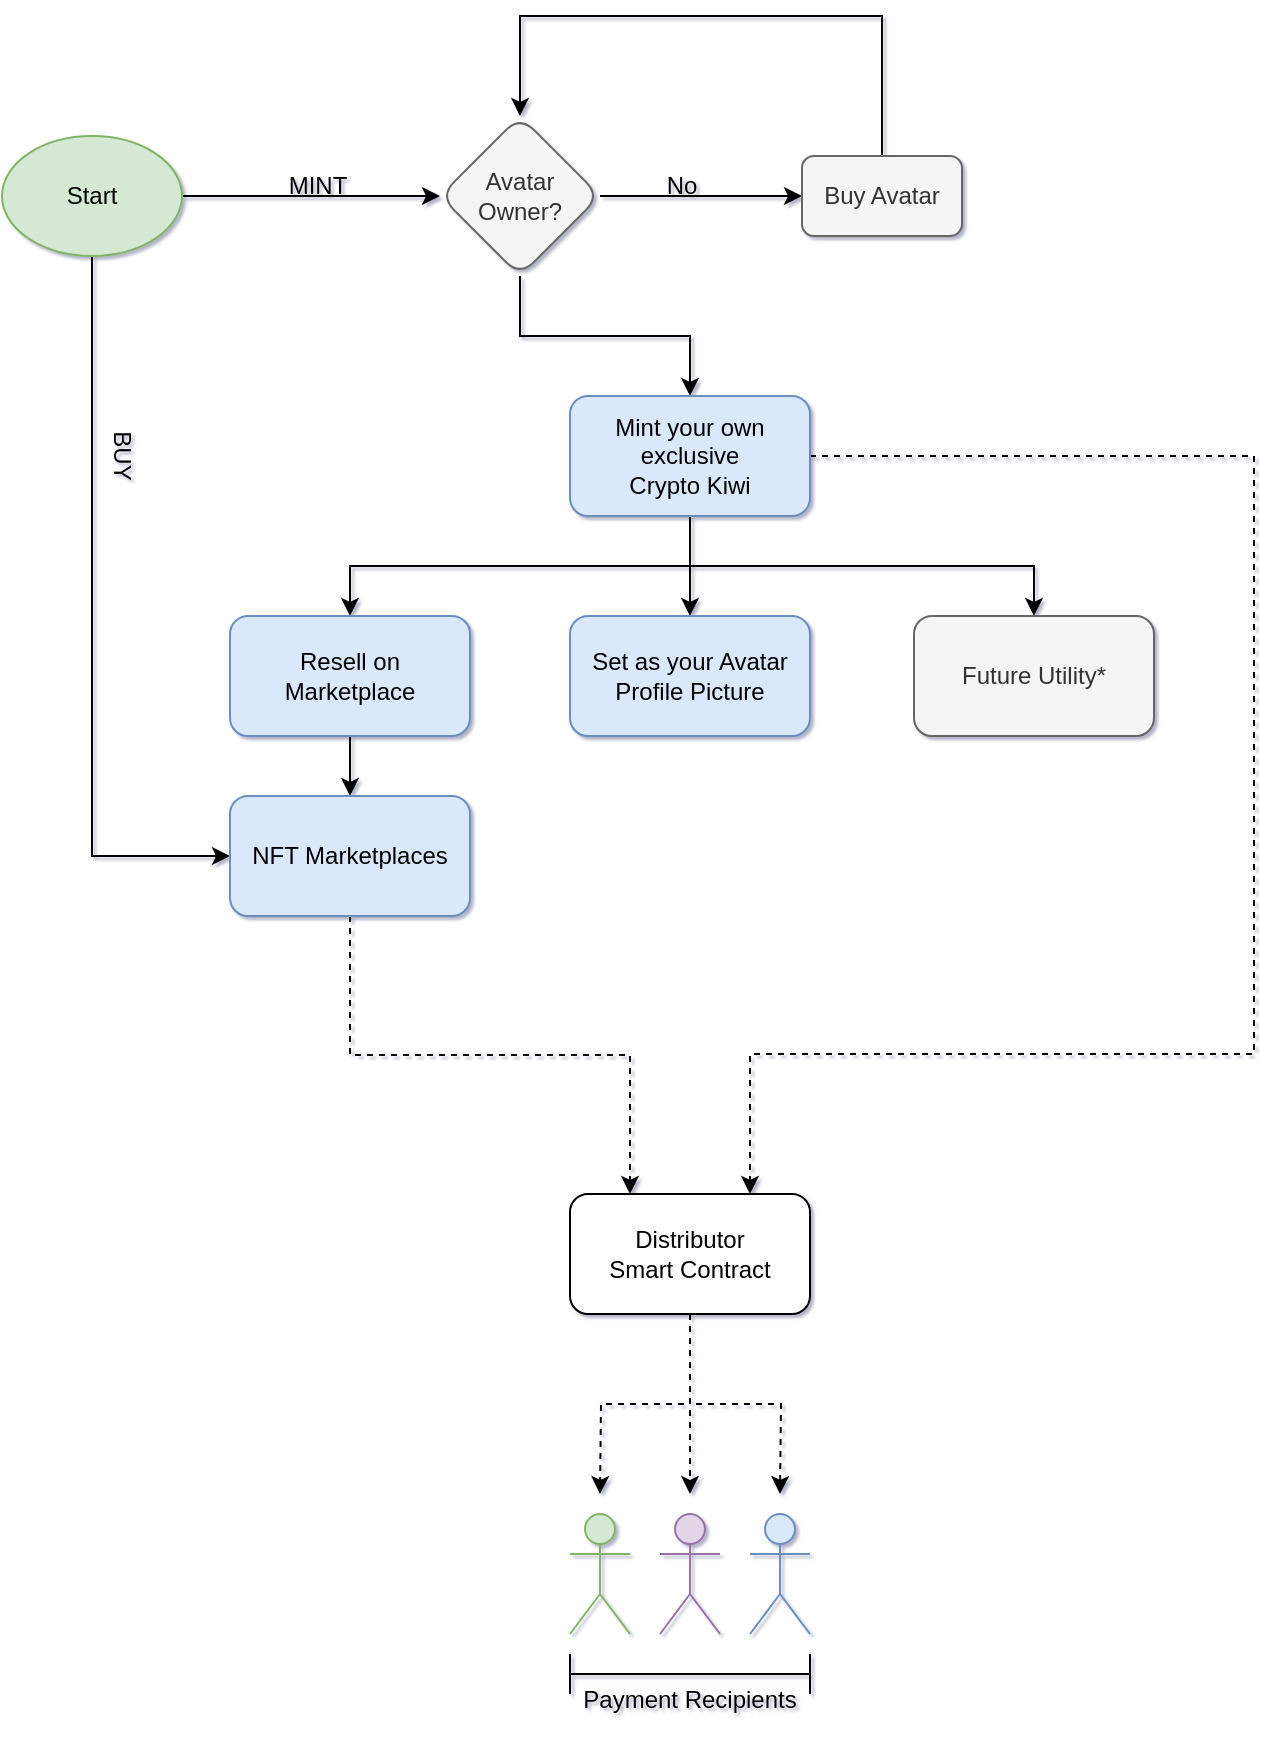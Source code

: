 <mxfile version="16.4.3" type="github">
  <diagram id="_UXg3EZRKqw_mdlAzJet" name="Page-1">
    <mxGraphModel dx="1256" dy="2263" grid="1" gridSize="10" guides="1" tooltips="1" connect="1" arrows="1" fold="1" page="1" pageScale="1" pageWidth="827" pageHeight="1169" background="none" math="0" shadow="1">
      <root>
        <mxCell id="0" />
        <mxCell id="1" parent="0" />
        <mxCell id="QuIaBzUg3UuywY2mTjsj-6" style="edgeStyle=orthogonalEdgeStyle;rounded=0;orthogonalLoop=1;jettySize=auto;html=1;exitX=1;exitY=0.5;exitDx=0;exitDy=0;entryX=0;entryY=0.5;entryDx=0;entryDy=0;" parent="1" source="QuIaBzUg3UuywY2mTjsj-1" target="QuIaBzUg3UuywY2mTjsj-2" edge="1">
          <mxGeometry relative="1" as="geometry" />
        </mxCell>
        <mxCell id="QuIaBzUg3UuywY2mTjsj-10" style="edgeStyle=orthogonalEdgeStyle;rounded=0;orthogonalLoop=1;jettySize=auto;html=1;exitX=0.5;exitY=1;exitDx=0;exitDy=0;entryX=0.5;entryY=0;entryDx=0;entryDy=0;" parent="1" source="QuIaBzUg3UuywY2mTjsj-1" target="QuIaBzUg3UuywY2mTjsj-9" edge="1">
          <mxGeometry relative="1" as="geometry" />
        </mxCell>
        <mxCell id="QuIaBzUg3UuywY2mTjsj-1" value="Avatar Owner?" style="rhombus;whiteSpace=wrap;html=1;rounded=1;fillColor=#f5f5f5;fontColor=#333333;strokeColor=#666666;" parent="1" vertex="1">
          <mxGeometry x="320" y="-819" width="80" height="80" as="geometry" />
        </mxCell>
        <mxCell id="QuIaBzUg3UuywY2mTjsj-3" style="edgeStyle=orthogonalEdgeStyle;rounded=0;orthogonalLoop=1;jettySize=auto;html=1;exitX=0.5;exitY=0;exitDx=0;exitDy=0;entryX=0.5;entryY=0;entryDx=0;entryDy=0;" parent="1" source="QuIaBzUg3UuywY2mTjsj-2" target="QuIaBzUg3UuywY2mTjsj-1" edge="1">
          <mxGeometry relative="1" as="geometry">
            <Array as="points">
              <mxPoint x="541" y="-869" />
              <mxPoint x="360" y="-869" />
            </Array>
          </mxGeometry>
        </mxCell>
        <mxCell id="QuIaBzUg3UuywY2mTjsj-2" value="Buy Avatar" style="rounded=1;whiteSpace=wrap;html=1;glass=0;fillColor=#f5f5f5;fontColor=#333333;strokeColor=#666666;" parent="1" vertex="1">
          <mxGeometry x="501" y="-799" width="80" height="40" as="geometry" />
        </mxCell>
        <mxCell id="QuIaBzUg3UuywY2mTjsj-5" style="edgeStyle=orthogonalEdgeStyle;rounded=0;orthogonalLoop=1;jettySize=auto;html=1;exitX=1;exitY=0.5;exitDx=0;exitDy=0;entryX=0;entryY=0.5;entryDx=0;entryDy=0;" parent="1" source="QuIaBzUg3UuywY2mTjsj-4" target="QuIaBzUg3UuywY2mTjsj-1" edge="1">
          <mxGeometry relative="1" as="geometry" />
        </mxCell>
        <mxCell id="QuIaBzUg3UuywY2mTjsj-16" style="edgeStyle=orthogonalEdgeStyle;rounded=0;orthogonalLoop=1;jettySize=auto;html=1;exitX=0.5;exitY=1;exitDx=0;exitDy=0;entryX=0;entryY=0.5;entryDx=0;entryDy=0;" parent="1" source="QuIaBzUg3UuywY2mTjsj-4" target="QuIaBzUg3UuywY2mTjsj-15" edge="1">
          <mxGeometry relative="1" as="geometry" />
        </mxCell>
        <mxCell id="QuIaBzUg3UuywY2mTjsj-4" value="Start" style="ellipse;whiteSpace=wrap;html=1;fillColor=#d5e8d4;strokeColor=#82b366;" parent="1" vertex="1">
          <mxGeometry x="101" y="-809" width="90" height="60" as="geometry" />
        </mxCell>
        <mxCell id="QuIaBzUg3UuywY2mTjsj-8" value="No" style="text;html=1;strokeColor=none;fillColor=none;align=center;verticalAlign=middle;whiteSpace=wrap;rounded=0;labelBackgroundColor=none;" parent="1" vertex="1">
          <mxGeometry x="411" y="-799" width="60" height="30" as="geometry" />
        </mxCell>
        <mxCell id="QuIaBzUg3UuywY2mTjsj-13" style="edgeStyle=orthogonalEdgeStyle;rounded=0;orthogonalLoop=1;jettySize=auto;html=1;exitX=0.5;exitY=1;exitDx=0;exitDy=0;entryX=0.5;entryY=0;entryDx=0;entryDy=0;" parent="1" source="QuIaBzUg3UuywY2mTjsj-9" target="QuIaBzUg3UuywY2mTjsj-11" edge="1">
          <mxGeometry relative="1" as="geometry" />
        </mxCell>
        <mxCell id="QuIaBzUg3UuywY2mTjsj-14" style="edgeStyle=orthogonalEdgeStyle;rounded=0;orthogonalLoop=1;jettySize=auto;html=1;exitX=0.5;exitY=1;exitDx=0;exitDy=0;" parent="1" source="QuIaBzUg3UuywY2mTjsj-9" target="QuIaBzUg3UuywY2mTjsj-12" edge="1">
          <mxGeometry relative="1" as="geometry" />
        </mxCell>
        <mxCell id="P2rms_dfz8YpYbSldkzk-2" style="edgeStyle=orthogonalEdgeStyle;rounded=0;orthogonalLoop=1;jettySize=auto;html=1;exitX=0.5;exitY=1;exitDx=0;exitDy=0;entryX=0.5;entryY=0;entryDx=0;entryDy=0;" parent="1" source="QuIaBzUg3UuywY2mTjsj-9" target="P2rms_dfz8YpYbSldkzk-1" edge="1">
          <mxGeometry relative="1" as="geometry" />
        </mxCell>
        <mxCell id="WOP9kb_ligrmdYlrK7DN-2" style="edgeStyle=orthogonalEdgeStyle;rounded=0;orthogonalLoop=1;jettySize=auto;html=1;exitX=1;exitY=0.5;exitDx=0;exitDy=0;entryX=0.75;entryY=0;entryDx=0;entryDy=0;dashed=1;" edge="1" parent="1" source="QuIaBzUg3UuywY2mTjsj-9" target="WOP9kb_ligrmdYlrK7DN-1">
          <mxGeometry relative="1" as="geometry">
            <Array as="points">
              <mxPoint x="727" y="-649" />
              <mxPoint x="727" y="-350" />
              <mxPoint x="475" y="-350" />
            </Array>
          </mxGeometry>
        </mxCell>
        <mxCell id="QuIaBzUg3UuywY2mTjsj-9" value="Mint your own exclusive&lt;br&gt;Crypto Kiwi" style="rounded=1;whiteSpace=wrap;html=1;verticalAlign=middle;fillColor=#dae8fc;strokeColor=#6c8ebf;" parent="1" vertex="1">
          <mxGeometry x="385" y="-679" width="120" height="60" as="geometry" />
        </mxCell>
        <mxCell id="QuIaBzUg3UuywY2mTjsj-17" style="edgeStyle=orthogonalEdgeStyle;rounded=0;orthogonalLoop=1;jettySize=auto;html=1;exitX=0.5;exitY=1;exitDx=0;exitDy=0;entryX=0.5;entryY=0;entryDx=0;entryDy=0;" parent="1" source="QuIaBzUg3UuywY2mTjsj-11" target="QuIaBzUg3UuywY2mTjsj-15" edge="1">
          <mxGeometry relative="1" as="geometry" />
        </mxCell>
        <mxCell id="QuIaBzUg3UuywY2mTjsj-11" value="Resell on Marketplace" style="rounded=1;whiteSpace=wrap;html=1;verticalAlign=middle;fillColor=#dae8fc;strokeColor=#6c8ebf;" parent="1" vertex="1">
          <mxGeometry x="215" y="-569" width="120" height="60" as="geometry" />
        </mxCell>
        <mxCell id="QuIaBzUg3UuywY2mTjsj-12" value="Set as your Avatar Profile Picture" style="rounded=1;whiteSpace=wrap;html=1;verticalAlign=middle;fillColor=#dae8fc;strokeColor=#6c8ebf;" parent="1" vertex="1">
          <mxGeometry x="385" y="-569" width="120" height="60" as="geometry" />
        </mxCell>
        <mxCell id="WOP9kb_ligrmdYlrK7DN-3" style="edgeStyle=orthogonalEdgeStyle;rounded=0;orthogonalLoop=1;jettySize=auto;html=1;exitX=0.5;exitY=1;exitDx=0;exitDy=0;entryX=0.25;entryY=0;entryDx=0;entryDy=0;dashed=1;" edge="1" parent="1" source="QuIaBzUg3UuywY2mTjsj-15" target="WOP9kb_ligrmdYlrK7DN-1">
          <mxGeometry relative="1" as="geometry" />
        </mxCell>
        <mxCell id="QuIaBzUg3UuywY2mTjsj-15" value="NFT Marketplaces" style="rounded=1;whiteSpace=wrap;html=1;verticalAlign=middle;fillColor=#dae8fc;strokeColor=#6c8ebf;" parent="1" vertex="1">
          <mxGeometry x="215" y="-479" width="120" height="60" as="geometry" />
        </mxCell>
        <mxCell id="QuIaBzUg3UuywY2mTjsj-18" value="MINT" style="text;html=1;strokeColor=none;fillColor=none;align=center;verticalAlign=middle;whiteSpace=wrap;rounded=0;labelBackgroundColor=none;" parent="1" vertex="1">
          <mxGeometry x="229" y="-799" width="60" height="30" as="geometry" />
        </mxCell>
        <mxCell id="QuIaBzUg3UuywY2mTjsj-20" value="BUY" style="text;html=1;strokeColor=none;fillColor=none;align=center;verticalAlign=middle;whiteSpace=wrap;rounded=0;labelBackgroundColor=none;rotation=90;" parent="1" vertex="1">
          <mxGeometry x="131" y="-664" width="60" height="30" as="geometry" />
        </mxCell>
        <mxCell id="P2rms_dfz8YpYbSldkzk-1" value="Future Utility*" style="rounded=1;whiteSpace=wrap;html=1;verticalAlign=middle;fillColor=#f5f5f5;strokeColor=#666666;fontColor=#333333;" parent="1" vertex="1">
          <mxGeometry x="557" y="-569" width="120" height="60" as="geometry" />
        </mxCell>
        <mxCell id="WOP9kb_ligrmdYlrK7DN-12" style="edgeStyle=orthogonalEdgeStyle;rounded=0;orthogonalLoop=1;jettySize=auto;html=1;exitX=0.5;exitY=1;exitDx=0;exitDy=0;dashed=1;" edge="1" parent="1" source="WOP9kb_ligrmdYlrK7DN-1">
          <mxGeometry relative="1" as="geometry">
            <mxPoint x="400" y="-130" as="targetPoint" />
          </mxGeometry>
        </mxCell>
        <mxCell id="WOP9kb_ligrmdYlrK7DN-13" style="edgeStyle=orthogonalEdgeStyle;rounded=0;orthogonalLoop=1;jettySize=auto;html=1;exitX=0.5;exitY=1;exitDx=0;exitDy=0;dashed=1;" edge="1" parent="1" source="WOP9kb_ligrmdYlrK7DN-1">
          <mxGeometry relative="1" as="geometry">
            <mxPoint x="490" y="-130" as="targetPoint" />
          </mxGeometry>
        </mxCell>
        <mxCell id="WOP9kb_ligrmdYlrK7DN-14" style="edgeStyle=orthogonalEdgeStyle;rounded=0;orthogonalLoop=1;jettySize=auto;html=1;exitX=0.5;exitY=1;exitDx=0;exitDy=0;dashed=1;" edge="1" parent="1" source="WOP9kb_ligrmdYlrK7DN-1">
          <mxGeometry relative="1" as="geometry">
            <mxPoint x="445" y="-130" as="targetPoint" />
          </mxGeometry>
        </mxCell>
        <mxCell id="WOP9kb_ligrmdYlrK7DN-1" value="Distributor&lt;br&gt;Smart Contract" style="rounded=1;whiteSpace=wrap;html=1;" vertex="1" parent="1">
          <mxGeometry x="385" y="-280" width="120" height="60" as="geometry" />
        </mxCell>
        <mxCell id="WOP9kb_ligrmdYlrK7DN-5" value="" style="shape=umlActor;verticalLabelPosition=bottom;verticalAlign=top;html=1;outlineConnect=0;fillColor=#d5e8d4;strokeColor=#82b366;" vertex="1" parent="1">
          <mxGeometry x="385" y="-120" width="30" height="60" as="geometry" />
        </mxCell>
        <mxCell id="WOP9kb_ligrmdYlrK7DN-6" value="" style="shape=umlActor;verticalLabelPosition=bottom;verticalAlign=top;html=1;outlineConnect=0;fillColor=#dae8fc;strokeColor=#6c8ebf;" vertex="1" parent="1">
          <mxGeometry x="475" y="-120" width="30" height="60" as="geometry" />
        </mxCell>
        <mxCell id="WOP9kb_ligrmdYlrK7DN-7" value="" style="shape=umlActor;verticalLabelPosition=bottom;verticalAlign=top;html=1;outlineConnect=0;fillColor=#e1d5e7;strokeColor=#9673a6;" vertex="1" parent="1">
          <mxGeometry x="430" y="-120" width="30" height="60" as="geometry" />
        </mxCell>
        <mxCell id="WOP9kb_ligrmdYlrK7DN-10" value="" style="shape=crossbar;whiteSpace=wrap;html=1;rounded=1;" vertex="1" parent="1">
          <mxGeometry x="385" y="-50" width="120" height="20" as="geometry" />
        </mxCell>
        <mxCell id="WOP9kb_ligrmdYlrK7DN-11" value="Payment Recipients" style="text;html=1;strokeColor=none;fillColor=none;align=center;verticalAlign=middle;whiteSpace=wrap;rounded=0;" vertex="1" parent="1">
          <mxGeometry x="380" y="-42" width="130" height="30" as="geometry" />
        </mxCell>
      </root>
    </mxGraphModel>
  </diagram>
</mxfile>
